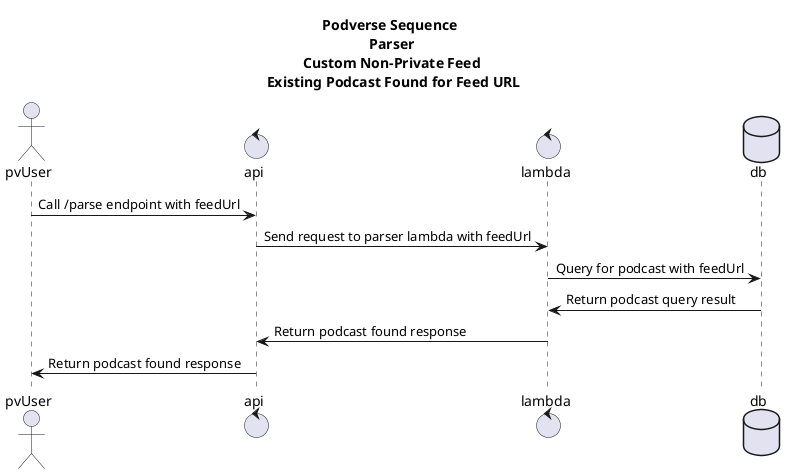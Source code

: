 @startuml pv-parser-non-private

title Podverse Sequence \n Parser \n Custom Non-Private Feed \n Existing Podcast Found for Feed URL

actor pvUser
control api
control lambda
database db

pvUser -> api : Call /parse endpoint with feedUrl
api -> lambda : Send request to parser lambda with feedUrl
lambda -> db : Query for podcast with feedUrl
db -> lambda : Return podcast query result
lambda -> api : Return podcast found response
api -> pvUser : Return podcast found response

@enduml

@startuml pv-parser-private

title Podverse Sequence \n Parser \n Custom Private Feed \n Existing Podcast Not Found for Feed URL

actor pvUser
control api
control lambda
database db
collections rssHost

pvUser -> api : Call /parse endpoint with feedUrl
api -> lambda : Send request to parser lambda with feedUrl
lambda -> db : Query for podcast with feedUrl
db -> lambda : Return podcast not found result
lambda -> rssHost : Request RSS feed
rssHost -> lambda : Return RSS feed resopnse
lambda -> lambda : Parse RSS feed
lambda -> api : Return parsed result response
api -> pvUser : Return parsed result response

@enduml


